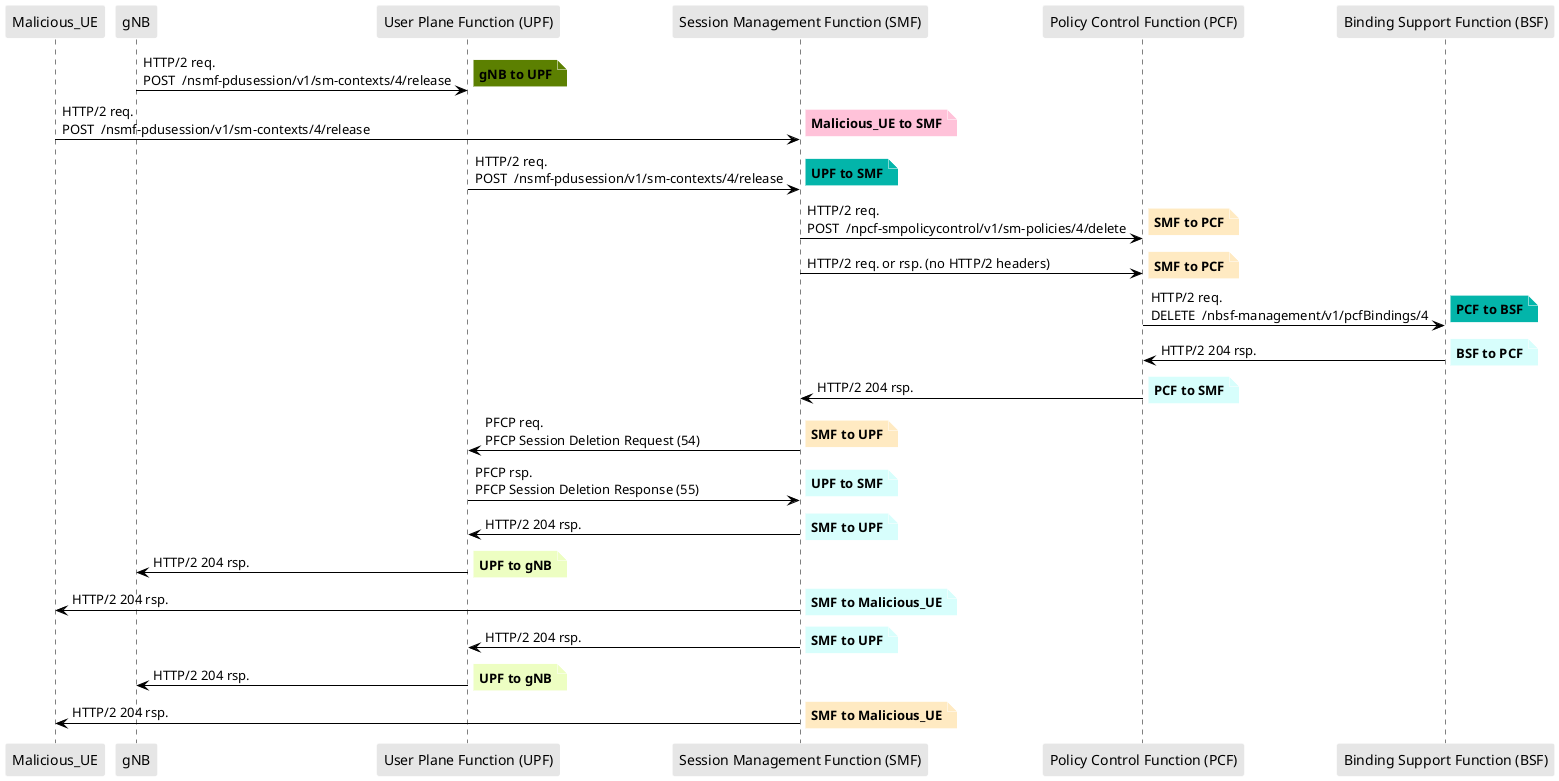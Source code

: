 @startuml
skinparam shadowing false
skinparam NoteBorderColor white
skinparam sequence {
    ArrowColor black
    LifeLineBorderColor black
    LifeLineBackgroundColor black
    ParticipantBorderColor white
    ParticipantBackgroundColor #e6e6e6
}
participant "Malicious_UE"
participant "gNB"
participant "User Plane Function (UPF)"
participant "Session Management Function (SMF)"
participant "Policy Control Function (PCF)"
participant "Binding Support Function (BSF)"


"gNB" -> "User Plane Function (UPF)": HTTP/2 req.\nPOST  /nsmf-pdusession/v1/sm-contexts/4/release

note right #5C8001
**gNB to UPF**
end note

"Malicious_UE" -> "Session Management Function (SMF)": HTTP/2 req.\nPOST  /nsmf-pdusession/v1/sm-contexts/4/release

note right #FFC2D9
**Malicious_UE to SMF**
end note

"User Plane Function (UPF)" -> "Session Management Function (SMF)": HTTP/2 req.\nPOST  /nsmf-pdusession/v1/sm-contexts/4/release

note right #03B5AA
**UPF to SMF**
end note
"Session Management Function (SMF)" -> "Policy Control Function (PCF)": HTTP/2 req.\nPOST  /npcf-smpolicycontrol/v1/sm-policies/4/delete

note right #FFEAC2
**SMF to PCF**
end note

"Session Management Function (SMF)" -> "Policy Control Function (PCF)": HTTP/2 req. or rsp. (no HTTP/2 headers)

note right #FFEAC2
**SMF to PCF**
end note

"Policy Control Function (PCF)" -> "Binding Support Function (BSF)": HTTP/2 req.\nDELETE  /nbsf-management/v1/pcfBindings/4

note right #03B5AA
**PCF to BSF**
end note

"Binding Support Function (BSF)" -> "Policy Control Function (PCF)": HTTP/2 204 rsp.

note right #D7FEFC
**BSF to PCF**
end note

"Policy Control Function (PCF)" -> "Session Management Function (SMF)": HTTP/2 204 rsp.

note right #D7FEFC
**PCF to SMF**
end note


"Session Management Function (SMF)" -> "User Plane Function (UPF)": PFCP req.\nPFCP Session Deletion Request (54)

note right #FFEAC2
**SMF to UPF**
end note

"User Plane Function (UPF)" -> "Session Management Function (SMF)": PFCP rsp.\nPFCP Session Deletion Response (55)

note right #D7FEFC
**UPF to SMF**
end note


"Session Management Function (SMF)" -> "User Plane Function (UPF)": HTTP/2 204 rsp.

note right #D7FEFC
**SMF to UPF**
end note

"User Plane Function (UPF)" -> "gNB": HTTP/2 204 rsp.

note right #EDFEC2
**UPF to gNB**
end note

"Session Management Function (SMF)" -> "Malicious_UE": HTTP/2 204 rsp.

note right #D7FEFC
**SMF to Malicious_UE**
end note

"Session Management Function (SMF)" -> "User Plane Function (UPF)": HTTP/2 204 rsp.

note right #D7FEFC
**SMF to UPF**
end note

"User Plane Function (UPF)" -> "gNB": HTTP/2 204 rsp.

note right  #EDFEC2
**UPF to gNB**
end note

"Session Management Function (SMF)" -> "Malicious_UE": HTTP/2 204 rsp.

note right #FFEAC2
**SMF to Malicious_UE**
end note

@enduml
